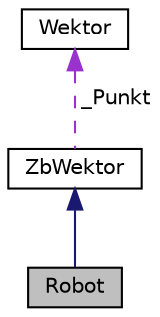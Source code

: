 digraph "Robot"
{
  edge [fontname="Helvetica",fontsize="10",labelfontname="Helvetica",labelfontsize="10"];
  node [fontname="Helvetica",fontsize="10",shape=record];
  Node1 [label="Robot",height=0.2,width=0.4,color="black", fillcolor="grey75", style="filled", fontcolor="black"];
  Node2 -> Node1 [dir="back",color="midnightblue",fontsize="10",style="solid",fontname="Helvetica"];
  Node2 [label="ZbWektor",height=0.2,width=0.4,color="black", fillcolor="white", style="filled",URL="$class_zb_wektor.html"];
  Node3 -> Node2 [dir="back",color="darkorchid3",fontsize="10",style="dashed",label=" _Punkt" ,fontname="Helvetica"];
  Node3 [label="Wektor",height=0.2,width=0.4,color="black", fillcolor="white", style="filled",URL="$class_wektor.html"];
}
